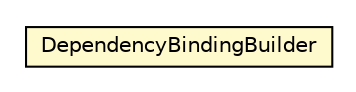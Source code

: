#!/usr/local/bin/dot
#
# Class diagram 
# Generated by UMLGraph version 5.1 (http://www.umlgraph.org/)
#

digraph G {
	edge [fontname="Helvetica",fontsize=10,labelfontname="Helvetica",labelfontsize=10];
	node [fontname="Helvetica",fontsize=10,shape=plaintext];
	nodesep=0.25;
	ranksep=0.5;
	// org.androidtransfuse.gen.variableBuilder.InjectionBindingBuilder.DependencyBindingBuilder
	c77648 [label=<<table title="org.androidtransfuse.gen.variableBuilder.InjectionBindingBuilder.DependencyBindingBuilder" border="0" cellborder="1" cellspacing="0" cellpadding="2" port="p" bgcolor="lemonChiffon" href="./InjectionBindingBuilder.DependencyBindingBuilder.html">
		<tr><td><table border="0" cellspacing="0" cellpadding="1">
<tr><td align="center" balign="center"> DependencyBindingBuilder </td></tr>
		</table></td></tr>
		</table>>, fontname="Helvetica", fontcolor="black", fontsize=10.0];
}

